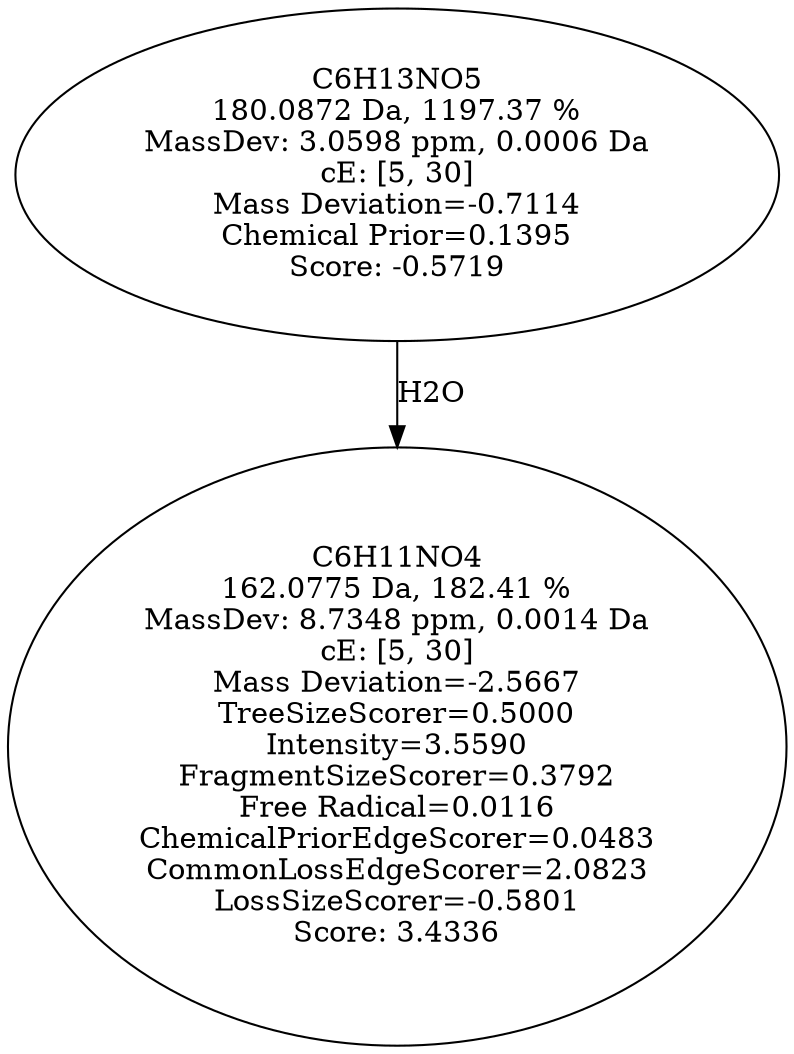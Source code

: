strict digraph {
v1 [label="C6H11NO4\n162.0775 Da, 182.41 %\nMassDev: 8.7348 ppm, 0.0014 Da\ncE: [5, 30]\nMass Deviation=-2.5667\nTreeSizeScorer=0.5000\nIntensity=3.5590\nFragmentSizeScorer=0.3792\nFree Radical=0.0116\nChemicalPriorEdgeScorer=0.0483\nCommonLossEdgeScorer=2.0823\nLossSizeScorer=-0.5801\nScore: 3.4336"];
v2 [label="C6H13NO5\n180.0872 Da, 1197.37 %\nMassDev: 3.0598 ppm, 0.0006 Da\ncE: [5, 30]\nMass Deviation=-0.7114\nChemical Prior=0.1395\nScore: -0.5719"];
v2 -> v1 [label="H2O"];
}